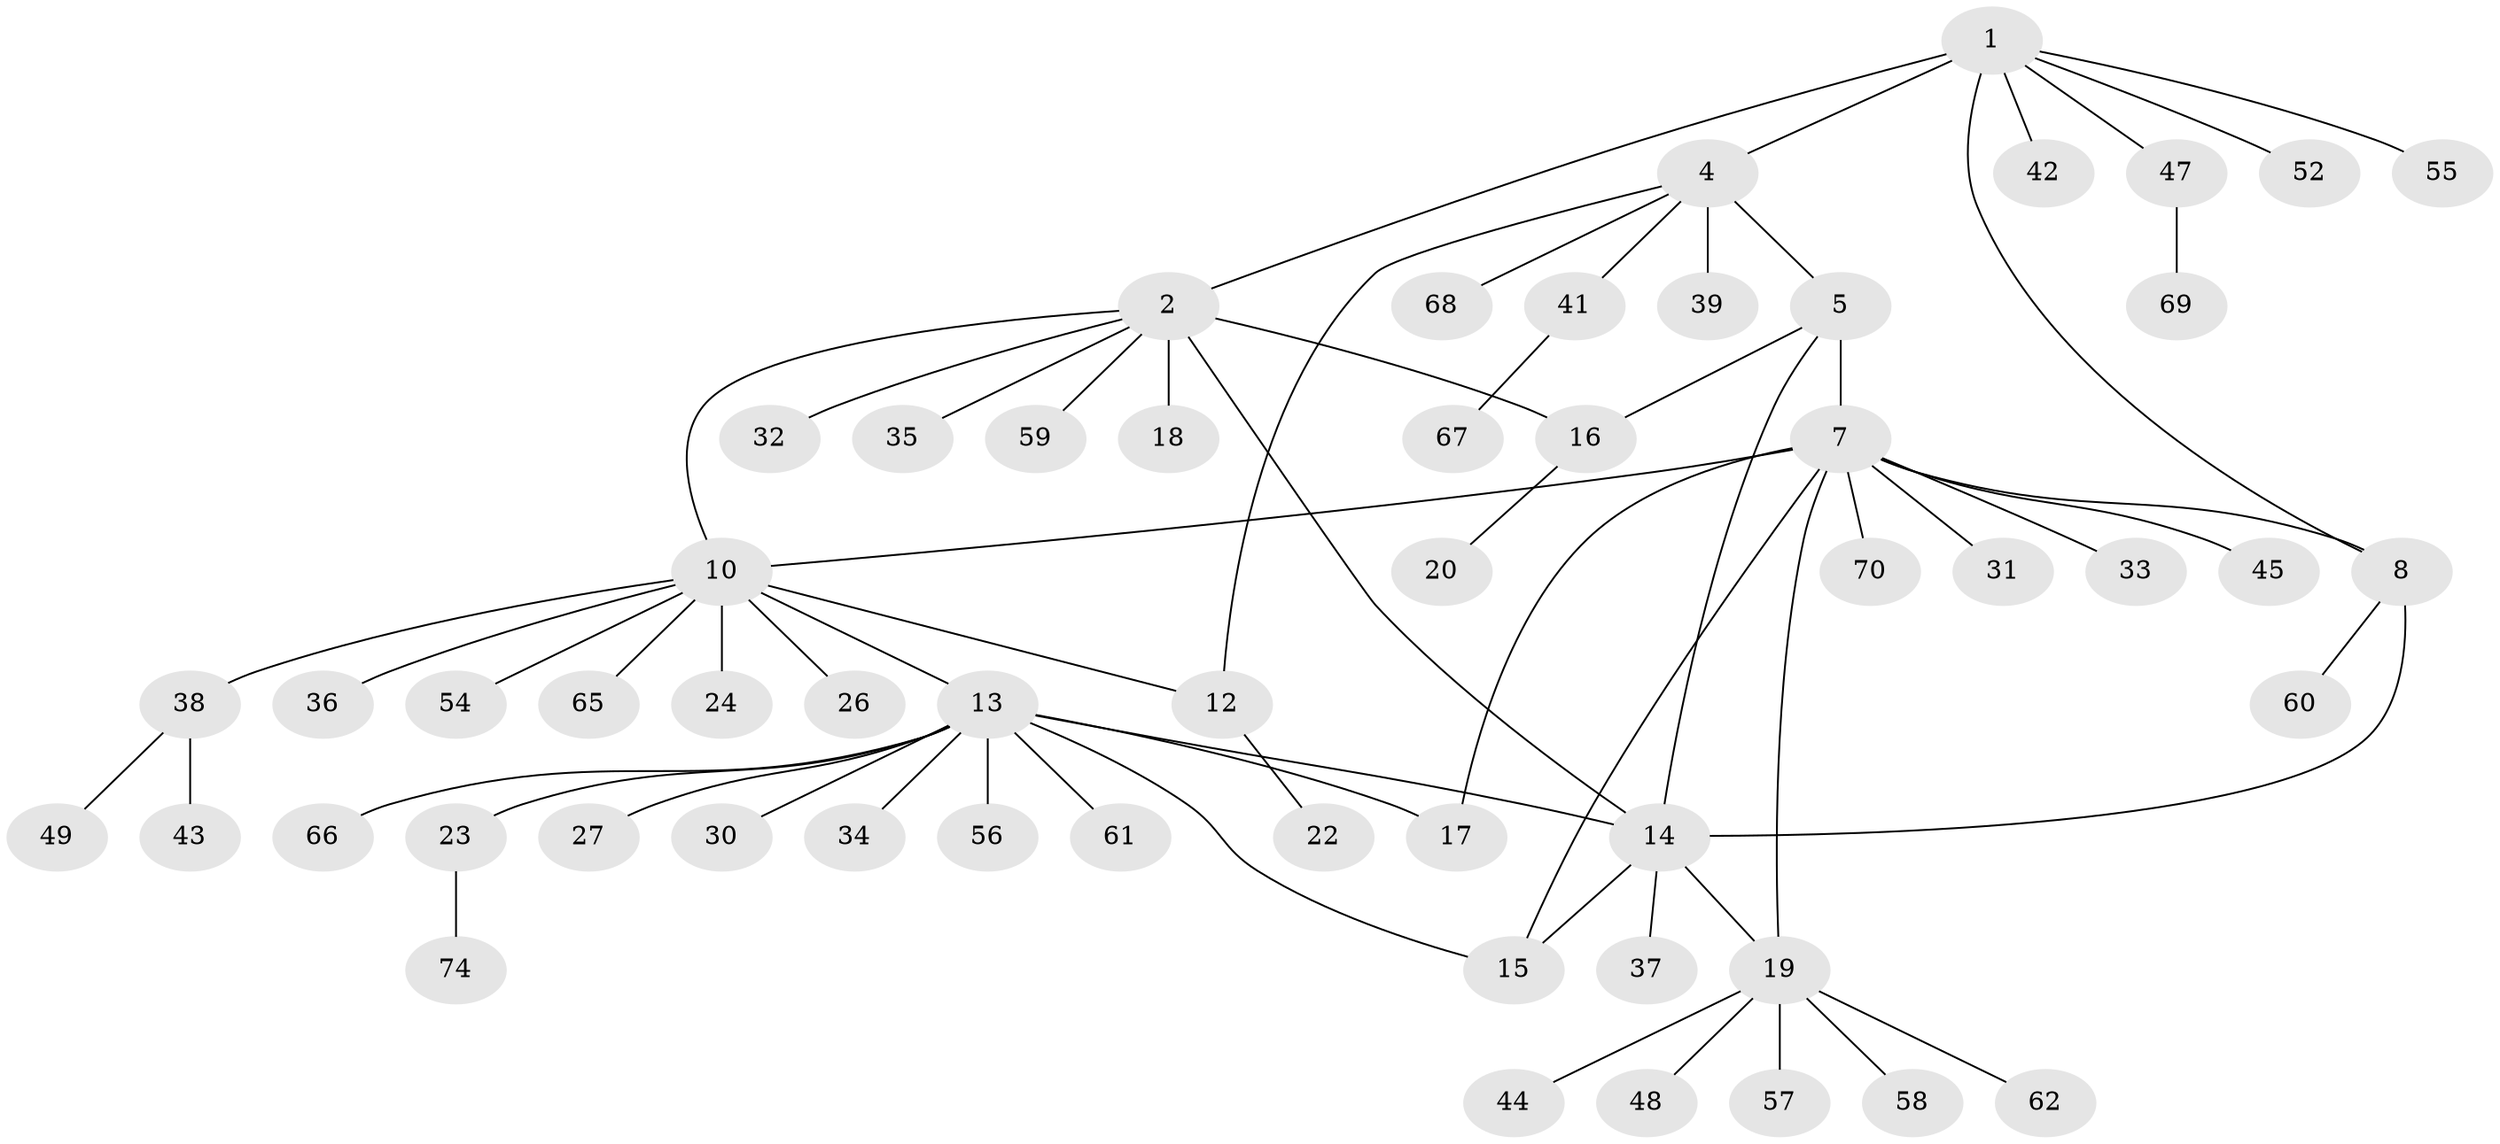 // Generated by graph-tools (version 1.1) at 2025/52/02/27/25 19:52:19]
// undirected, 56 vertices, 66 edges
graph export_dot {
graph [start="1"]
  node [color=gray90,style=filled];
  1 [super="+28"];
  2 [super="+3"];
  4 [super="+6"];
  5 [super="+25"];
  7 [super="+9"];
  8 [super="+21"];
  10 [super="+11"];
  12 [super="+63"];
  13 [super="+29"];
  14 [super="+71"];
  15;
  16;
  17;
  18 [super="+50"];
  19 [super="+64"];
  20;
  22;
  23 [super="+73"];
  24;
  26;
  27;
  30;
  31;
  32 [super="+72"];
  33;
  34;
  35;
  36;
  37;
  38 [super="+40"];
  39;
  41 [super="+46"];
  42;
  43;
  44 [super="+53"];
  45;
  47 [super="+51"];
  48;
  49;
  52;
  54;
  55;
  56;
  57;
  58;
  59;
  60;
  61;
  62;
  65;
  66;
  67;
  68;
  69;
  70;
  74;
  1 -- 2 [weight=2];
  1 -- 8;
  1 -- 47;
  1 -- 42;
  1 -- 52;
  1 -- 55;
  1 -- 4;
  2 -- 18;
  2 -- 32;
  2 -- 35;
  2 -- 59;
  2 -- 16;
  2 -- 10;
  2 -- 14;
  4 -- 5 [weight=2];
  4 -- 12;
  4 -- 68;
  4 -- 39;
  4 -- 41;
  5 -- 14;
  5 -- 16;
  5 -- 7;
  7 -- 8 [weight=2];
  7 -- 33;
  7 -- 70;
  7 -- 45;
  7 -- 15;
  7 -- 17;
  7 -- 19;
  7 -- 31;
  7 -- 10;
  8 -- 60;
  8 -- 14;
  10 -- 12 [weight=2];
  10 -- 26;
  10 -- 36;
  10 -- 38;
  10 -- 54;
  10 -- 65;
  10 -- 24;
  10 -- 13;
  12 -- 22;
  13 -- 14;
  13 -- 15;
  13 -- 17;
  13 -- 23;
  13 -- 27;
  13 -- 30;
  13 -- 34;
  13 -- 56;
  13 -- 61;
  13 -- 66;
  14 -- 15;
  14 -- 37;
  14 -- 19;
  16 -- 20;
  19 -- 44;
  19 -- 48;
  19 -- 57;
  19 -- 58;
  19 -- 62;
  23 -- 74;
  38 -- 43;
  38 -- 49;
  41 -- 67;
  47 -- 69;
}
